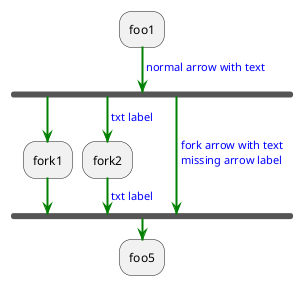 {
  "sha1": "5fz05z9q4uakeqfegdwbym056yvsefh",
  "insertion": {
    "when": "2024-05-30T20:48:20.734Z",
    "url": "https://forum.plantuml.net/18457/color-individual-conditional-in-activity-diagram",
    "user": "plantuml@gmail.com"
  }
}
@startuml
<style>
activityDiagram {
  arrow  {
    LineColor green
    FontColor blue
    LineThickness 2
}
</style>
:foo1;
-> normal arrow with text;
fork
  :fork1;
fork again
  -> txt label;
  :fork2;
  -> txt label;
fork again
  -> fork arrow with text\nmissing arrow label;
end fork
:foo5;
@enduml

